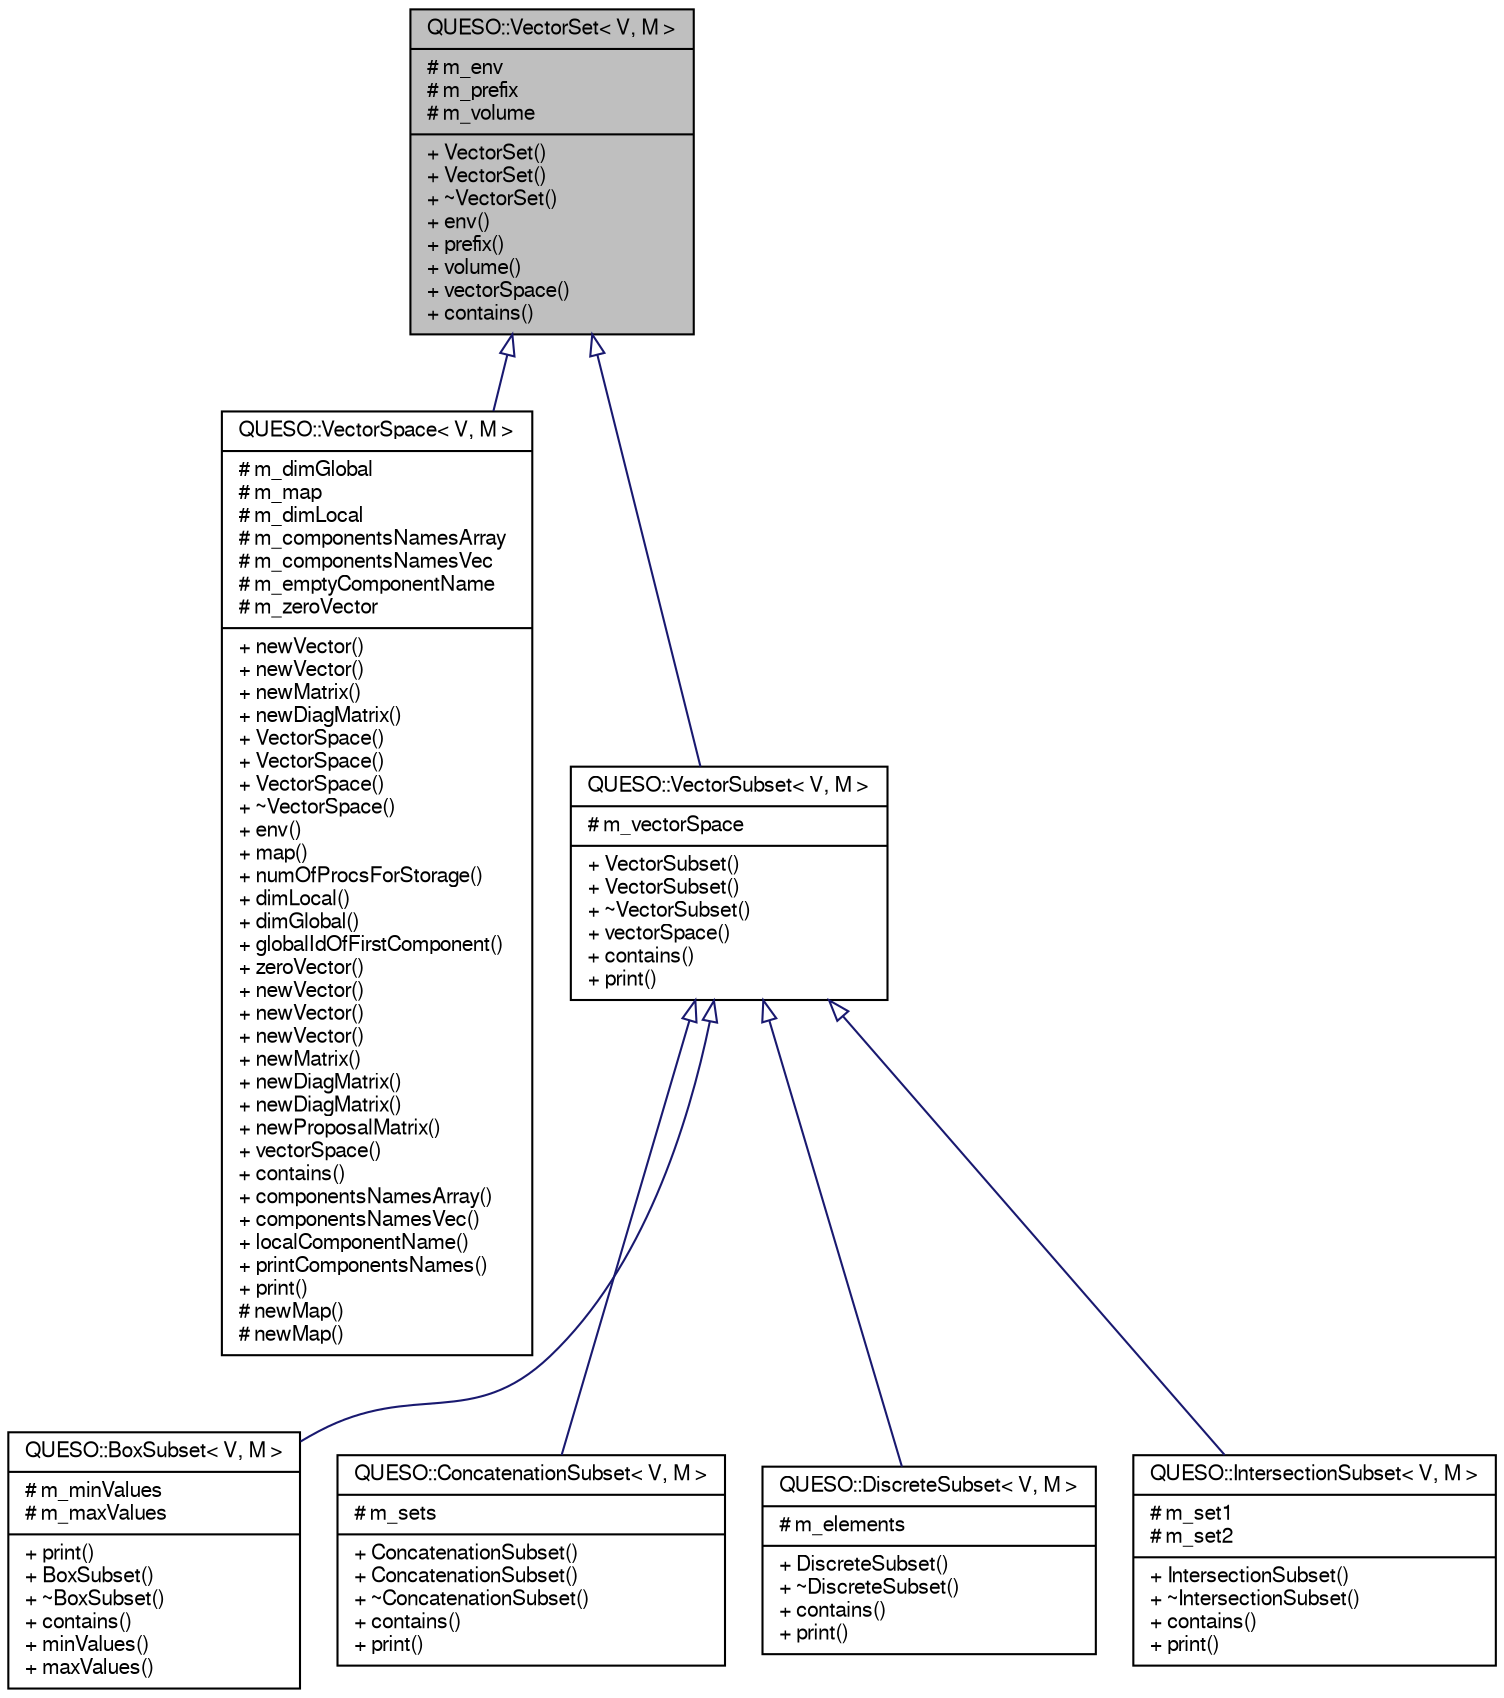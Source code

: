 digraph G
{
  bgcolor="transparent";
  edge [fontname="FreeSans",fontsize="10",labelfontname="FreeSans",labelfontsize="10"];
  node [fontname="FreeSans",fontsize="10",shape=record];
  Node1 [label="{QUESO::VectorSet\< V, M \>\n|# m_env\l# m_prefix\l# m_volume\l|+ VectorSet()\l+ VectorSet()\l+ ~VectorSet()\l+ env()\l+ prefix()\l+ volume()\l+ vectorSpace()\l+ contains()\l}",height=0.2,width=0.4,color="black", fillcolor="grey75", style="filled" fontcolor="black"];
  Node1 -> Node2 [dir="back",color="midnightblue",fontsize="10",style="solid",arrowtail="onormal",fontname="FreeSans"];
  Node2 [label="{QUESO::VectorSpace\< V, M \>\n|# m_dimGlobal\l# m_map\l# m_dimLocal\l# m_componentsNamesArray\l# m_componentsNamesVec\l# m_emptyComponentName\l# m_zeroVector\l|+ newVector()\l+ newVector()\l+ newMatrix()\l+ newDiagMatrix()\l+ VectorSpace()\l+ VectorSpace()\l+ VectorSpace()\l+ ~VectorSpace()\l+ env()\l+ map()\l+ numOfProcsForStorage()\l+ dimLocal()\l+ dimGlobal()\l+ globalIdOfFirstComponent()\l+ zeroVector()\l+ newVector()\l+ newVector()\l+ newVector()\l+ newMatrix()\l+ newDiagMatrix()\l+ newDiagMatrix()\l+ newProposalMatrix()\l+ vectorSpace()\l+ contains()\l+ componentsNamesArray()\l+ componentsNamesVec()\l+ localComponentName()\l+ printComponentsNames()\l+ print()\l# newMap()\l# newMap()\l}",height=0.2,width=0.4,color="black",URL="$class_q_u_e_s_o_1_1_vector_space.html",tooltip="A class representing a vector space."];
  Node1 -> Node3 [dir="back",color="midnightblue",fontsize="10",style="solid",arrowtail="onormal",fontname="FreeSans"];
  Node3 [label="{QUESO::VectorSubset\< V, M \>\n|# m_vectorSpace\l|+ VectorSubset()\l+ VectorSubset()\l+ ~VectorSubset()\l+ vectorSpace()\l+ contains()\l+ print()\l}",height=0.2,width=0.4,color="black",URL="$class_q_u_e_s_o_1_1_vector_subset.html",tooltip="A templated class for handling subsets."];
  Node3 -> Node6 [dir="back",color="midnightblue",fontsize="10",style="solid",arrowtail="onormal",fontname="FreeSans"];
  Node6 [label="{QUESO::BoxSubset\< V, M \>\n|# m_minValues\l# m_maxValues\l|+ print()\l+ BoxSubset()\l+ ~BoxSubset()\l+ contains()\l+ minValues()\l+ maxValues()\l}",height=0.2,width=0.4,color="black",URL="$class_q_u_e_s_o_1_1_box_subset.html",tooltip="Class representing a subset of a vector space shaped like a hypercube."];
  Node3 -> Node7 [dir="back",color="midnightblue",fontsize="10",style="solid",arrowtail="onormal",fontname="FreeSans"];
  Node7 [label="{QUESO::ConcatenationSubset\< V, M \>\n|# m_sets\l|+ ConcatenationSubset()\l+ ConcatenationSubset()\l+ ~ConcatenationSubset()\l+ contains()\l+ print()\l}",height=0.2,width=0.4,color="black",URL="$class_q_u_e_s_o_1_1_concatenation_subset.html",tooltip="A templated class representing the concatenation of two vector subsets."];
  Node3 -> Node8 [dir="back",color="midnightblue",fontsize="10",style="solid",arrowtail="onormal",fontname="FreeSans"];
  Node8 [label="{QUESO::DiscreteSubset\< V, M \>\n|# m_elements\l|+ DiscreteSubset()\l+ ~DiscreteSubset()\l+ contains()\l+ print()\l}",height=0.2,width=0.4,color="black",URL="$class_q_u_e_s_o_1_1_discrete_subset.html",tooltip="A templated class representing the discrete vector subsets."];
  Node3 -> Node9 [dir="back",color="midnightblue",fontsize="10",style="solid",arrowtail="onormal",fontname="FreeSans"];
  Node9 [label="{QUESO::IntersectionSubset\< V, M \>\n|# m_set1\l# m_set2\l|+ IntersectionSubset()\l+ ~IntersectionSubset()\l+ contains()\l+ print()\l}",height=0.2,width=0.4,color="black",URL="$class_q_u_e_s_o_1_1_intersection_subset.html",tooltip="A templated class representing the intersection of two vector sets."];  
  
}
